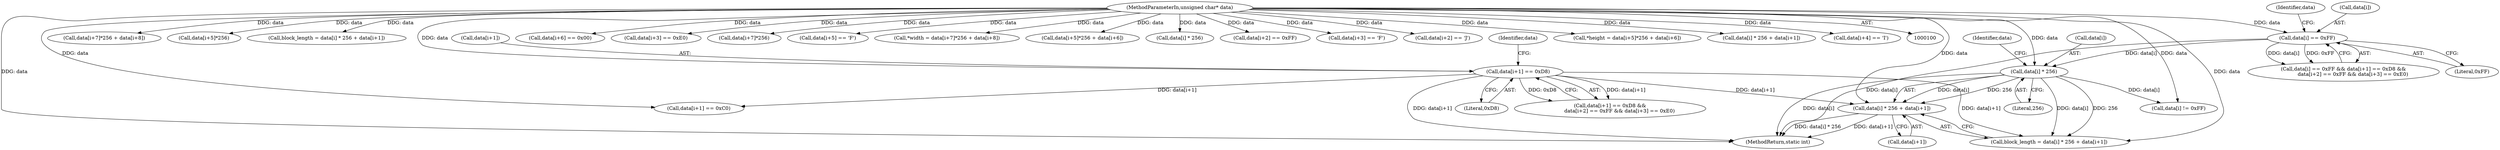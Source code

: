 digraph "0_PDFGen_ee58aff6918b8bbc3be29b9e3089485ea46ff956@array" {
"1000200" [label="(Call,data[i] * 256 + data[i+1])"];
"1000201" [label="(Call,data[i] * 256)"];
"1000118" [label="(Call,data[i] == 0xFF)"];
"1000101" [label="(MethodParameterIn,unsigned char* data)"];
"1000124" [label="(Call,data[i+1] == 0xD8)"];
"1000238" [label="(Call,data[i+1] == 0xC0)"];
"1000124" [label="(Call,data[i+1] == 0xD8)"];
"1000265" [label="(Call,data[i+7]*256 + data[i+8])"];
"1000250" [label="(Call,data[i+5]*256)"];
"1000283" [label="(Call,block_length = data[i] * 256 + data[i+1])"];
"1000201" [label="(Call,data[i] * 256)"];
"1000126" [label="(Identifier,data)"];
"1000202" [label="(Call,data[i])"];
"1000198" [label="(Call,block_length = data[i] * 256 + data[i+1])"];
"1000122" [label="(Literal,0xFF)"];
"1000101" [label="(MethodParameterIn,unsigned char* data)"];
"1000229" [label="(Call,data[i] != 0xFF)"];
"1000189" [label="(Call,data[i+6] == 0x00)"];
"1000118" [label="(Call,data[i] == 0xFF)"];
"1000119" [label="(Call,data[i])"];
"1000139" [label="(Call,data[i+3] == 0xE0)"];
"1000266" [label="(Call,data[i+7]*256)"];
"1000182" [label="(Call,data[i+5] == 'F')"];
"1000125" [label="(Call,data[i+1])"];
"1000262" [label="(Call,*width = data[i+7]*256 + data[i+8])"];
"1000249" [label="(Call,data[i+5]*256 + data[i+6])"];
"1000286" [label="(Call,data[i] * 256)"];
"1000132" [label="(Call,data[i+2] == 0xFF)"];
"1000166" [label="(Call,data[i+3] == 'F')"];
"1000200" [label="(Call,data[i] * 256 + data[i+1])"];
"1000123" [label="(Call,data[i+1] == 0xD8 &&\n            data[i+2] == 0xFF && data[i+3] == 0xE0)"];
"1000158" [label="(Call,data[i+2] == 'J')"];
"1000299" [label="(MethodReturn,static int)"];
"1000134" [label="(Identifier,data)"];
"1000246" [label="(Call,*height = data[i+5]*256 + data[i+6])"];
"1000206" [label="(Call,data[i+1])"];
"1000205" [label="(Literal,256)"];
"1000117" [label="(Call,data[i] == 0xFF && data[i+1] == 0xD8 &&\n            data[i+2] == 0xFF && data[i+3] == 0xE0)"];
"1000285" [label="(Call,data[i] * 256 + data[i+1])"];
"1000207" [label="(Identifier,data)"];
"1000174" [label="(Call,data[i+4] == 'I')"];
"1000130" [label="(Literal,0xD8)"];
"1000200" -> "1000198"  [label="AST: "];
"1000200" -> "1000206"  [label="CFG: "];
"1000201" -> "1000200"  [label="AST: "];
"1000206" -> "1000200"  [label="AST: "];
"1000198" -> "1000200"  [label="CFG: "];
"1000200" -> "1000299"  [label="DDG: data[i] * 256"];
"1000200" -> "1000299"  [label="DDG: data[i+1]"];
"1000201" -> "1000200"  [label="DDG: data[i]"];
"1000201" -> "1000200"  [label="DDG: 256"];
"1000124" -> "1000200"  [label="DDG: data[i+1]"];
"1000101" -> "1000200"  [label="DDG: data"];
"1000201" -> "1000205"  [label="CFG: "];
"1000202" -> "1000201"  [label="AST: "];
"1000205" -> "1000201"  [label="AST: "];
"1000207" -> "1000201"  [label="CFG: "];
"1000201" -> "1000299"  [label="DDG: data[i]"];
"1000201" -> "1000198"  [label="DDG: data[i]"];
"1000201" -> "1000198"  [label="DDG: 256"];
"1000118" -> "1000201"  [label="DDG: data[i]"];
"1000101" -> "1000201"  [label="DDG: data"];
"1000201" -> "1000229"  [label="DDG: data[i]"];
"1000118" -> "1000117"  [label="AST: "];
"1000118" -> "1000122"  [label="CFG: "];
"1000119" -> "1000118"  [label="AST: "];
"1000122" -> "1000118"  [label="AST: "];
"1000126" -> "1000118"  [label="CFG: "];
"1000117" -> "1000118"  [label="CFG: "];
"1000118" -> "1000299"  [label="DDG: data[i]"];
"1000118" -> "1000117"  [label="DDG: data[i]"];
"1000118" -> "1000117"  [label="DDG: 0xFF"];
"1000101" -> "1000118"  [label="DDG: data"];
"1000101" -> "1000100"  [label="AST: "];
"1000101" -> "1000299"  [label="DDG: data"];
"1000101" -> "1000124"  [label="DDG: data"];
"1000101" -> "1000132"  [label="DDG: data"];
"1000101" -> "1000139"  [label="DDG: data"];
"1000101" -> "1000158"  [label="DDG: data"];
"1000101" -> "1000166"  [label="DDG: data"];
"1000101" -> "1000174"  [label="DDG: data"];
"1000101" -> "1000182"  [label="DDG: data"];
"1000101" -> "1000189"  [label="DDG: data"];
"1000101" -> "1000198"  [label="DDG: data"];
"1000101" -> "1000229"  [label="DDG: data"];
"1000101" -> "1000238"  [label="DDG: data"];
"1000101" -> "1000246"  [label="DDG: data"];
"1000101" -> "1000250"  [label="DDG: data"];
"1000101" -> "1000249"  [label="DDG: data"];
"1000101" -> "1000262"  [label="DDG: data"];
"1000101" -> "1000266"  [label="DDG: data"];
"1000101" -> "1000265"  [label="DDG: data"];
"1000101" -> "1000283"  [label="DDG: data"];
"1000101" -> "1000286"  [label="DDG: data"];
"1000101" -> "1000285"  [label="DDG: data"];
"1000124" -> "1000123"  [label="AST: "];
"1000124" -> "1000130"  [label="CFG: "];
"1000125" -> "1000124"  [label="AST: "];
"1000130" -> "1000124"  [label="AST: "];
"1000134" -> "1000124"  [label="CFG: "];
"1000123" -> "1000124"  [label="CFG: "];
"1000124" -> "1000299"  [label="DDG: data[i+1]"];
"1000124" -> "1000123"  [label="DDG: data[i+1]"];
"1000124" -> "1000123"  [label="DDG: 0xD8"];
"1000124" -> "1000198"  [label="DDG: data[i+1]"];
"1000124" -> "1000238"  [label="DDG: data[i+1]"];
}

